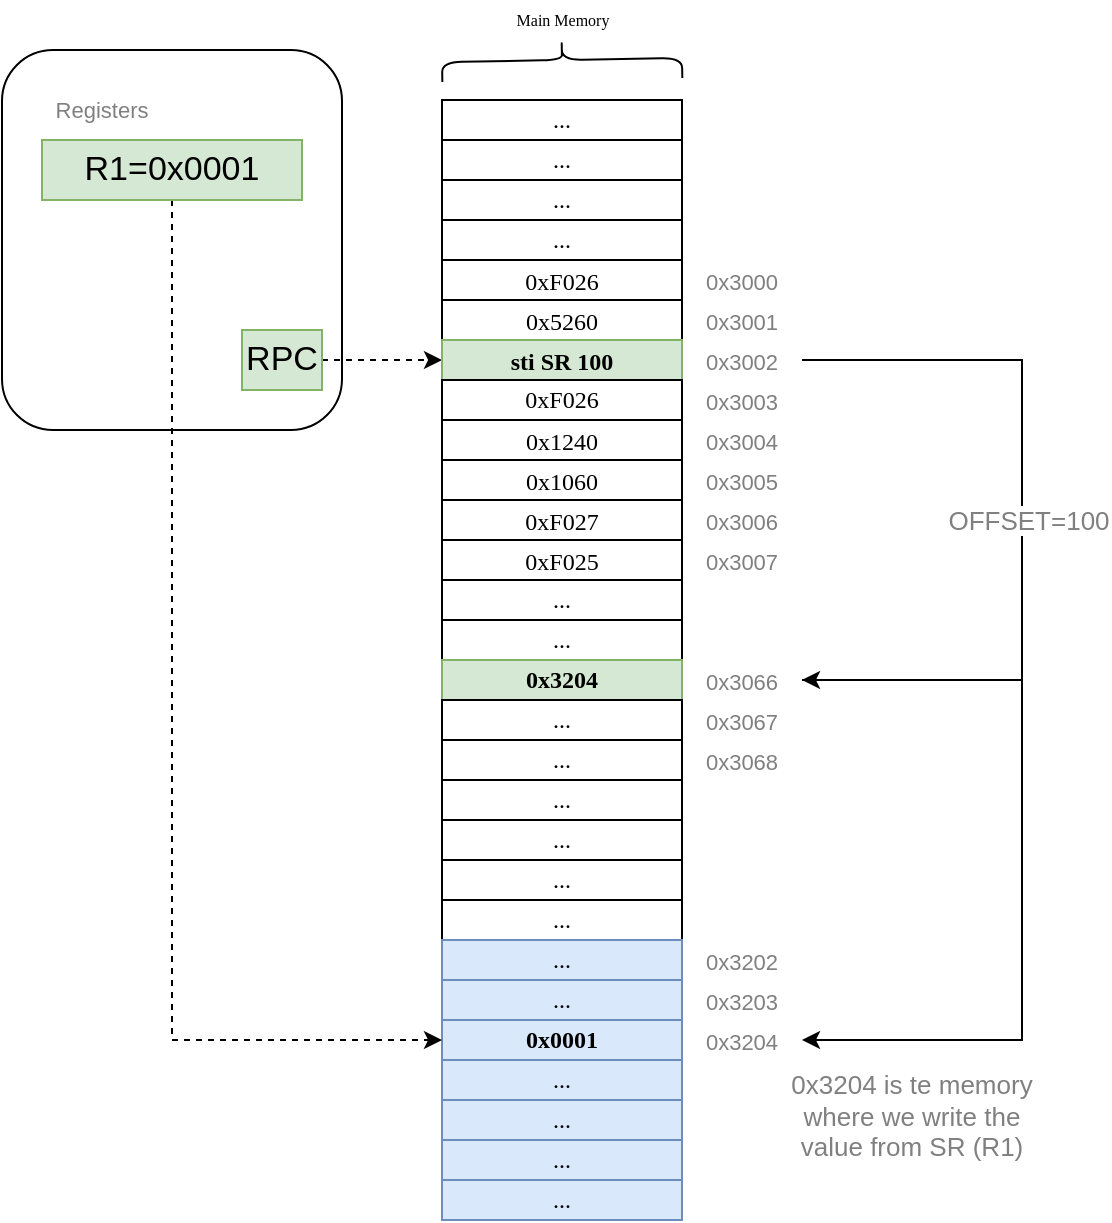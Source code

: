 <mxfile version="15.8.7" type="device"><diagram id="mS_9B1L-qNiDRTW4c1Kf" name="Page-1"><mxGraphModel dx="1106" dy="892" grid="1" gridSize="10" guides="1" tooltips="1" connect="1" arrows="1" fold="1" page="1" pageScale="1" pageWidth="827" pageHeight="1169" math="0" shadow="0"><root><mxCell id="0"/><mxCell id="1" parent="0"/><mxCell id="kuVhOhOTqHIjEQhxnR2f-23" value="" style="rounded=1;whiteSpace=wrap;html=1;labelBackgroundColor=none;fontSize=11;fontColor=#808080;fillColor=none;" parent="1" vertex="1"><mxGeometry x="60" y="315" width="170" height="190" as="geometry"/></mxCell><mxCell id="rQF-kg94e7PpYjnTYFAC-100" style="edgeStyle=orthogonalEdgeStyle;rounded=0;orthogonalLoop=1;jettySize=auto;html=1;exitX=1;exitY=0.5;exitDx=0;exitDy=0;entryX=0;entryY=0.5;entryDx=0;entryDy=0;dashed=1;fontFamily=Verdana;fontSize=8;fontColor=#000000;" parent="1" source="4XDJ3RZ_BafD3tyeqq8T-8" target="rQF-kg94e7PpYjnTYFAC-28" edge="1"><mxGeometry relative="1" as="geometry"><mxPoint x="200" y="450" as="sourcePoint"/></mxGeometry></mxCell><mxCell id="rQF-kg94e7PpYjnTYFAC-16" value="" style="rounded=0;whiteSpace=wrap;html=1;fontFamily=Verdana;" parent="1" vertex="1"><mxGeometry x="280" y="340" width="120" height="380" as="geometry"/></mxCell><mxCell id="rQF-kg94e7PpYjnTYFAC-22" value="..." style="rounded=0;whiteSpace=wrap;html=1;fontFamily=Verdana;" parent="1" vertex="1"><mxGeometry x="280" y="340" width="120" height="20" as="geometry"/></mxCell><mxCell id="rQF-kg94e7PpYjnTYFAC-23" value="..." style="rounded=0;whiteSpace=wrap;html=1;fontFamily=Verdana;" parent="1" vertex="1"><mxGeometry x="280" y="360" width="120" height="20" as="geometry"/></mxCell><mxCell id="rQF-kg94e7PpYjnTYFAC-24" value="..." style="rounded=0;whiteSpace=wrap;html=1;fontFamily=Verdana;" parent="1" vertex="1"><mxGeometry x="280" y="380" width="120" height="20" as="geometry"/></mxCell><mxCell id="rQF-kg94e7PpYjnTYFAC-25" value="..." style="rounded=0;whiteSpace=wrap;html=1;fontFamily=Verdana;" parent="1" vertex="1"><mxGeometry x="280" y="400" width="120" height="20" as="geometry"/></mxCell><mxCell id="rQF-kg94e7PpYjnTYFAC-26" value="&lt;div style=&quot;font-weight: normal ; font-size: 12px ; line-height: 18px&quot;&gt;&lt;div&gt;&lt;font color=&quot;#000000&quot; style=&quot;background-color: rgb(255 , 255 , 255)&quot;&gt;0xF026&lt;/font&gt;&lt;/div&gt;&lt;/div&gt;" style="rounded=0;whiteSpace=wrap;html=1;fontFamily=Verdana;" parent="1" vertex="1"><mxGeometry x="280" y="420" width="120" height="20" as="geometry"/></mxCell><mxCell id="rQF-kg94e7PpYjnTYFAC-27" value="&lt;div style=&quot;line-height: 18px;&quot;&gt;&lt;span style=&quot;background-color: rgb(255 , 255 , 255)&quot;&gt;0x5260&lt;/span&gt;&lt;/div&gt;" style="rounded=0;whiteSpace=wrap;html=1;fontFamily=Verdana;" parent="1" vertex="1"><mxGeometry x="280" y="440" width="120" height="20" as="geometry"/></mxCell><mxCell id="rQF-kg94e7PpYjnTYFAC-28" value="&lt;div style=&quot;line-height: 18px&quot;&gt;sti SR 100&lt;/div&gt;" style="rounded=0;whiteSpace=wrap;html=1;fontFamily=Verdana;fillColor=#d5e8d4;strokeColor=#82b366;fontStyle=1" parent="1" vertex="1"><mxGeometry x="280" y="460" width="120" height="20" as="geometry"/></mxCell><mxCell id="rQF-kg94e7PpYjnTYFAC-29" value="&lt;span style=&quot;background-color: rgb(255, 255, 255);&quot;&gt;0xF026&lt;/span&gt;" style="rounded=0;whiteSpace=wrap;html=1;fontFamily=Verdana;" parent="1" vertex="1"><mxGeometry x="280" y="480" width="120" height="20" as="geometry"/></mxCell><mxCell id="rQF-kg94e7PpYjnTYFAC-30" value="&lt;div style=&quot;line-height: 18px;&quot;&gt;&lt;span style=&quot;background-color: rgb(255 , 255 , 255)&quot;&gt;0x1240&lt;/span&gt;&lt;/div&gt;" style="rounded=0;whiteSpace=wrap;html=1;fontFamily=Verdana;" parent="1" vertex="1"><mxGeometry x="280" y="500" width="120" height="20" as="geometry"/></mxCell><mxCell id="rQF-kg94e7PpYjnTYFAC-31" value="&lt;div style=&quot;line-height: 18px;&quot;&gt;&lt;div style=&quot;line-height: 18px;&quot;&gt;&lt;span style=&quot;background-color: rgb(255 , 255 , 255)&quot;&gt;0x1060&lt;/span&gt;&lt;/div&gt;&lt;/div&gt;" style="rounded=0;whiteSpace=wrap;html=1;fontFamily=Verdana;" parent="1" vertex="1"><mxGeometry x="280" y="520" width="120" height="20" as="geometry"/></mxCell><mxCell id="rQF-kg94e7PpYjnTYFAC-32" value="&lt;div style=&quot;line-height: 18px;&quot;&gt;&lt;span style=&quot;background-color: rgb(255 , 255 , 255)&quot;&gt;0xF027&lt;/span&gt;&lt;/div&gt;" style="rounded=0;whiteSpace=wrap;html=1;fontFamily=Verdana;" parent="1" vertex="1"><mxGeometry x="280" y="540" width="120" height="20" as="geometry"/></mxCell><mxCell id="rQF-kg94e7PpYjnTYFAC-33" value="&lt;div style=&quot;line-height: 18px;&quot;&gt;&lt;span style=&quot;background-color: rgb(255 , 255 , 255)&quot;&gt;0xF025&lt;/span&gt;&lt;/div&gt;" style="rounded=0;whiteSpace=wrap;html=1;fontFamily=Verdana;" parent="1" vertex="1"><mxGeometry x="280" y="560" width="120" height="20" as="geometry"/></mxCell><mxCell id="rQF-kg94e7PpYjnTYFAC-34" value="..." style="rounded=0;whiteSpace=wrap;html=1;fontFamily=Verdana;" parent="1" vertex="1"><mxGeometry x="280" y="580" width="120" height="20" as="geometry"/></mxCell><mxCell id="rQF-kg94e7PpYjnTYFAC-35" value="..." style="rounded=0;whiteSpace=wrap;html=1;fontFamily=Verdana;" parent="1" vertex="1"><mxGeometry x="280" y="600" width="120" height="20" as="geometry"/></mxCell><mxCell id="rQF-kg94e7PpYjnTYFAC-36" value="0x3204" style="rounded=0;whiteSpace=wrap;html=1;fontFamily=Verdana;fillColor=#d5e8d4;strokeColor=#82b366;fontStyle=1" parent="1" vertex="1"><mxGeometry x="280" y="620" width="120" height="20" as="geometry"/></mxCell><mxCell id="rQF-kg94e7PpYjnTYFAC-37" value="..." style="rounded=0;whiteSpace=wrap;html=1;fontFamily=Verdana;" parent="1" vertex="1"><mxGeometry x="280" y="640" width="120" height="20" as="geometry"/></mxCell><mxCell id="rQF-kg94e7PpYjnTYFAC-38" value="..." style="rounded=0;whiteSpace=wrap;html=1;fontFamily=Verdana;" parent="1" vertex="1"><mxGeometry x="280" y="660" width="120" height="20" as="geometry"/></mxCell><mxCell id="rQF-kg94e7PpYjnTYFAC-39" value="..." style="rounded=0;whiteSpace=wrap;html=1;fontFamily=Verdana;" parent="1" vertex="1"><mxGeometry x="280" y="680" width="120" height="20" as="geometry"/></mxCell><mxCell id="rQF-kg94e7PpYjnTYFAC-40" value="" style="rounded=0;whiteSpace=wrap;html=1;fontFamily=Verdana;" parent="1" vertex="1"><mxGeometry x="280" y="700" width="120" height="200" as="geometry"/></mxCell><mxCell id="rQF-kg94e7PpYjnTYFAC-95" value="" style="shape=curlyBracket;whiteSpace=wrap;html=1;rounded=1;labelBackgroundColor=#FFFFFF;fontFamily=Verdana;fontSize=8;fontColor=#000000;strokeColor=#000000;fillColor=#E6E6E6;rotation=89;" parent="1" vertex="1"><mxGeometry x="330" y="260" width="20" height="120" as="geometry"/></mxCell><mxCell id="rQF-kg94e7PpYjnTYFAC-96" value="Main Memory" style="text;html=1;align=center;verticalAlign=middle;resizable=0;points=[];autosize=1;strokeColor=none;fillColor=none;fontSize=8;fontFamily=Verdana;fontColor=#000000;" parent="1" vertex="1"><mxGeometry x="305" y="290" width="70" height="20" as="geometry"/></mxCell><mxCell id="4XDJ3RZ_BafD3tyeqq8T-8" value="RPC" style="rounded=0;whiteSpace=wrap;html=1;fontSize=17;fillColor=#d5e8d4;strokeColor=#82b366;" parent="1" vertex="1"><mxGeometry x="180" y="455" width="40" height="30" as="geometry"/></mxCell><mxCell id="4XDJ3RZ_BafD3tyeqq8T-9" value="&lt;font color=&quot;#808080&quot; style=&quot;font-size: 11px&quot;&gt;0x3000&lt;/font&gt;" style="text;html=1;strokeColor=none;fillColor=none;align=center;verticalAlign=middle;whiteSpace=wrap;rounded=0;fontSize=17;fontColor=#D5E8D4;" parent="1" vertex="1"><mxGeometry x="400" y="420" width="60" height="20" as="geometry"/></mxCell><mxCell id="4XDJ3RZ_BafD3tyeqq8T-10" value="&lt;font color=&quot;#808080&quot; style=&quot;font-size: 11px&quot;&gt;0x3001&lt;/font&gt;" style="text;html=1;strokeColor=none;fillColor=none;align=center;verticalAlign=middle;whiteSpace=wrap;rounded=0;fontSize=17;fontColor=#D5E8D4;" parent="1" vertex="1"><mxGeometry x="400" y="440" width="60" height="20" as="geometry"/></mxCell><mxCell id="4XDJ3RZ_BafD3tyeqq8T-23" style="edgeStyle=orthogonalEdgeStyle;rounded=0;orthogonalLoop=1;jettySize=auto;html=1;exitX=1;exitY=0.5;exitDx=0;exitDy=0;entryX=1;entryY=0.5;entryDx=0;entryDy=0;fontSize=11;fontColor=#808080;" parent="1" source="4XDJ3RZ_BafD3tyeqq8T-12" target="4XDJ3RZ_BafD3tyeqq8T-18" edge="1"><mxGeometry relative="1" as="geometry"><Array as="points"><mxPoint x="570" y="470"/><mxPoint x="570" y="630"/></Array></mxGeometry></mxCell><mxCell id="4XDJ3RZ_BafD3tyeqq8T-26" value="OFFSET=100" style="edgeLabel;html=1;align=center;verticalAlign=middle;resizable=0;points=[];fontSize=13;fontColor=#808080;" parent="4XDJ3RZ_BafD3tyeqq8T-23" vertex="1" connectable="0"><mxGeometry x="-0.12" y="3" relative="1" as="geometry"><mxPoint y="23" as="offset"/></mxGeometry></mxCell><mxCell id="4XDJ3RZ_BafD3tyeqq8T-12" value="&lt;font color=&quot;#808080&quot; style=&quot;font-size: 11px&quot;&gt;0x3002&lt;/font&gt;" style="text;html=1;strokeColor=none;fillColor=none;align=center;verticalAlign=middle;whiteSpace=wrap;rounded=0;fontSize=17;fontColor=#D5E8D4;" parent="1" vertex="1"><mxGeometry x="400" y="460" width="60" height="20" as="geometry"/></mxCell><mxCell id="4XDJ3RZ_BafD3tyeqq8T-13" value="&lt;font color=&quot;#808080&quot; style=&quot;font-size: 11px&quot;&gt;0x3003&lt;/font&gt;" style="text;html=1;strokeColor=none;fillColor=none;align=center;verticalAlign=middle;whiteSpace=wrap;rounded=0;fontSize=17;fontColor=#D5E8D4;" parent="1" vertex="1"><mxGeometry x="400" y="480" width="60" height="20" as="geometry"/></mxCell><mxCell id="4XDJ3RZ_BafD3tyeqq8T-14" value="&lt;font color=&quot;#808080&quot; style=&quot;font-size: 11px&quot;&gt;0x3004&lt;/font&gt;" style="text;html=1;strokeColor=none;fillColor=none;align=center;verticalAlign=middle;whiteSpace=wrap;rounded=0;fontSize=17;fontColor=#D5E8D4;" parent="1" vertex="1"><mxGeometry x="400" y="500" width="60" height="20" as="geometry"/></mxCell><mxCell id="4XDJ3RZ_BafD3tyeqq8T-15" value="&lt;font color=&quot;#808080&quot; style=&quot;font-size: 11px&quot;&gt;0x3005&lt;/font&gt;" style="text;html=1;strokeColor=none;fillColor=none;align=center;verticalAlign=middle;whiteSpace=wrap;rounded=0;fontSize=17;fontColor=#D5E8D4;" parent="1" vertex="1"><mxGeometry x="400" y="520" width="60" height="20" as="geometry"/></mxCell><mxCell id="4XDJ3RZ_BafD3tyeqq8T-16" value="&lt;font color=&quot;#808080&quot; style=&quot;font-size: 11px&quot;&gt;0x3006&lt;/font&gt;" style="text;html=1;strokeColor=none;fillColor=none;align=center;verticalAlign=middle;whiteSpace=wrap;rounded=0;fontSize=17;fontColor=#D5E8D4;" parent="1" vertex="1"><mxGeometry x="400" y="540" width="60" height="20" as="geometry"/></mxCell><mxCell id="4XDJ3RZ_BafD3tyeqq8T-17" value="&lt;font color=&quot;#808080&quot; style=&quot;font-size: 11px&quot;&gt;0x3007&lt;/font&gt;" style="text;html=1;strokeColor=none;fillColor=none;align=center;verticalAlign=middle;whiteSpace=wrap;rounded=0;fontSize=17;fontColor=#D5E8D4;" parent="1" vertex="1"><mxGeometry x="400" y="560" width="60" height="20" as="geometry"/></mxCell><mxCell id="kuVhOhOTqHIjEQhxnR2f-19" style="edgeStyle=orthogonalEdgeStyle;rounded=0;orthogonalLoop=1;jettySize=auto;html=1;exitX=1;exitY=0.5;exitDx=0;exitDy=0;entryX=1;entryY=0.5;entryDx=0;entryDy=0;fontSize=11;fontColor=#808080;strokeWidth=1;" parent="1" source="4XDJ3RZ_BafD3tyeqq8T-18" target="kuVhOhOTqHIjEQhxnR2f-13" edge="1"><mxGeometry relative="1" as="geometry"><Array as="points"><mxPoint x="570" y="630"/><mxPoint x="570" y="810"/></Array></mxGeometry></mxCell><mxCell id="4XDJ3RZ_BafD3tyeqq8T-18" value="&lt;font color=&quot;#808080&quot; style=&quot;font-size: 11px&quot;&gt;0x3066&lt;/font&gt;" style="text;html=1;strokeColor=none;fillColor=none;align=center;verticalAlign=middle;whiteSpace=wrap;rounded=0;fontSize=17;fontColor=#D5E8D4;" parent="1" vertex="1"><mxGeometry x="400" y="620" width="60" height="20" as="geometry"/></mxCell><mxCell id="4XDJ3RZ_BafD3tyeqq8T-19" value="&lt;font color=&quot;#808080&quot; style=&quot;font-size: 11px&quot;&gt;0x3067&lt;/font&gt;" style="text;html=1;strokeColor=none;fillColor=none;align=center;verticalAlign=middle;whiteSpace=wrap;rounded=0;fontSize=17;fontColor=#D5E8D4;" parent="1" vertex="1"><mxGeometry x="400" y="640" width="60" height="20" as="geometry"/></mxCell><mxCell id="4XDJ3RZ_BafD3tyeqq8T-20" value="&lt;font color=&quot;#808080&quot; style=&quot;font-size: 11px&quot;&gt;0x3068&lt;/font&gt;" style="text;html=1;strokeColor=none;fillColor=none;align=center;verticalAlign=middle;whiteSpace=wrap;rounded=0;fontSize=17;fontColor=#D5E8D4;" parent="1" vertex="1"><mxGeometry x="400" y="660" width="60" height="20" as="geometry"/></mxCell><mxCell id="kuVhOhOTqHIjEQhxnR2f-1" value="..." style="rounded=0;whiteSpace=wrap;html=1;fontFamily=Verdana;" parent="1" vertex="1"><mxGeometry x="280" y="700" width="120" height="20" as="geometry"/></mxCell><mxCell id="kuVhOhOTqHIjEQhxnR2f-2" value="..." style="rounded=0;whiteSpace=wrap;html=1;fontFamily=Verdana;" parent="1" vertex="1"><mxGeometry x="280" y="720" width="120" height="20" as="geometry"/></mxCell><mxCell id="kuVhOhOTqHIjEQhxnR2f-3" value="..." style="rounded=0;whiteSpace=wrap;html=1;fontFamily=Verdana;" parent="1" vertex="1"><mxGeometry x="280" y="740" width="120" height="20" as="geometry"/></mxCell><mxCell id="kuVhOhOTqHIjEQhxnR2f-4" value="..." style="rounded=0;whiteSpace=wrap;html=1;fontFamily=Verdana;fillColor=#dae8fc;strokeColor=#6c8ebf;" parent="1" vertex="1"><mxGeometry x="280" y="760" width="120" height="20" as="geometry"/></mxCell><mxCell id="kuVhOhOTqHIjEQhxnR2f-5" value="..." style="rounded=0;whiteSpace=wrap;html=1;fontFamily=Verdana;fillColor=#dae8fc;strokeColor=#6c8ebf;" parent="1" vertex="1"><mxGeometry x="280" y="780" width="120" height="20" as="geometry"/></mxCell><mxCell id="kuVhOhOTqHIjEQhxnR2f-6" value="0x0001" style="rounded=0;whiteSpace=wrap;html=1;fontFamily=Verdana;fillColor=#dae8fc;strokeColor=#6c8ebf;fontStyle=1" parent="1" vertex="1"><mxGeometry x="280" y="800" width="120" height="20" as="geometry"/></mxCell><mxCell id="kuVhOhOTqHIjEQhxnR2f-7" value="..." style="rounded=0;whiteSpace=wrap;html=1;fontFamily=Verdana;fillColor=#dae8fc;strokeColor=#6c8ebf;" parent="1" vertex="1"><mxGeometry x="280" y="820" width="120" height="20" as="geometry"/></mxCell><mxCell id="kuVhOhOTqHIjEQhxnR2f-8" value="..." style="rounded=0;whiteSpace=wrap;html=1;fontFamily=Verdana;fillColor=#dae8fc;strokeColor=#6c8ebf;" parent="1" vertex="1"><mxGeometry x="280" y="840" width="120" height="20" as="geometry"/></mxCell><mxCell id="kuVhOhOTqHIjEQhxnR2f-9" value="..." style="rounded=0;whiteSpace=wrap;html=1;fontFamily=Verdana;fillColor=#dae8fc;strokeColor=#6c8ebf;" parent="1" vertex="1"><mxGeometry x="280" y="860" width="120" height="20" as="geometry"/></mxCell><mxCell id="kuVhOhOTqHIjEQhxnR2f-10" value="..." style="rounded=0;whiteSpace=wrap;html=1;fontFamily=Verdana;fillColor=#dae8fc;strokeColor=#6c8ebf;" parent="1" vertex="1"><mxGeometry x="280" y="880" width="120" height="20" as="geometry"/></mxCell><mxCell id="kuVhOhOTqHIjEQhxnR2f-11" value="&lt;font color=&quot;#808080&quot; style=&quot;font-size: 11px&quot;&gt;0x3202&lt;/font&gt;" style="text;html=1;strokeColor=none;fillColor=none;align=center;verticalAlign=middle;whiteSpace=wrap;rounded=0;fontSize=17;fontColor=#D5E8D4;" parent="1" vertex="1"><mxGeometry x="400" y="760" width="60" height="20" as="geometry"/></mxCell><mxCell id="kuVhOhOTqHIjEQhxnR2f-12" value="&lt;font color=&quot;#808080&quot; style=&quot;font-size: 11px&quot;&gt;0x3203&lt;/font&gt;" style="text;html=1;strokeColor=none;fillColor=none;align=center;verticalAlign=middle;whiteSpace=wrap;rounded=0;fontSize=17;fontColor=#D5E8D4;" parent="1" vertex="1"><mxGeometry x="400" y="780" width="60" height="20" as="geometry"/></mxCell><mxCell id="kuVhOhOTqHIjEQhxnR2f-13" value="&lt;font color=&quot;#808080&quot; style=&quot;font-size: 11px&quot;&gt;0x3204&lt;/font&gt;" style="text;html=1;strokeColor=none;fillColor=none;align=center;verticalAlign=middle;whiteSpace=wrap;rounded=0;fontSize=17;fontColor=#D5E8D4;" parent="1" vertex="1"><mxGeometry x="400" y="800" width="60" height="20" as="geometry"/></mxCell><mxCell id="kuVhOhOTqHIjEQhxnR2f-21" value="&lt;font style=&quot;font-size: 13px&quot;&gt;0x3204 is te memory where we write the value from SR (R1)&lt;/font&gt;" style="text;html=1;strokeColor=none;fillColor=none;align=center;verticalAlign=middle;whiteSpace=wrap;rounded=0;labelBackgroundColor=none;fontSize=11;fontColor=#808080;strokeWidth=2;" parent="1" vertex="1"><mxGeometry x="450" y="815" width="130" height="65" as="geometry"/></mxCell><mxCell id="kuVhOhOTqHIjEQhxnR2f-26" value="Registers" style="text;html=1;strokeColor=none;fillColor=none;align=center;verticalAlign=middle;whiteSpace=wrap;rounded=0;labelBackgroundColor=none;fontSize=11;fontColor=#808080;" parent="1" vertex="1"><mxGeometry x="80" y="330" width="60" height="30" as="geometry"/></mxCell><mxCell id="Ev-YHs0ZNwjBlgpmQGlP-3" style="edgeStyle=orthogonalEdgeStyle;rounded=0;orthogonalLoop=1;jettySize=auto;html=1;exitX=0.5;exitY=1;exitDx=0;exitDy=0;entryX=0;entryY=0.5;entryDx=0;entryDy=0;dashed=1;fontSize=13;fontColor=#000000;strokeWidth=1;" edge="1" parent="1" source="Ev-YHs0ZNwjBlgpmQGlP-2" target="kuVhOhOTqHIjEQhxnR2f-6"><mxGeometry relative="1" as="geometry"/></mxCell><mxCell id="Ev-YHs0ZNwjBlgpmQGlP-2" value="R1=0x0001" style="rounded=0;whiteSpace=wrap;html=1;fontSize=17;fillColor=#d5e8d4;strokeColor=#82b366;" vertex="1" parent="1"><mxGeometry x="80" y="360" width="130" height="30" as="geometry"/></mxCell></root></mxGraphModel></diagram></mxfile>